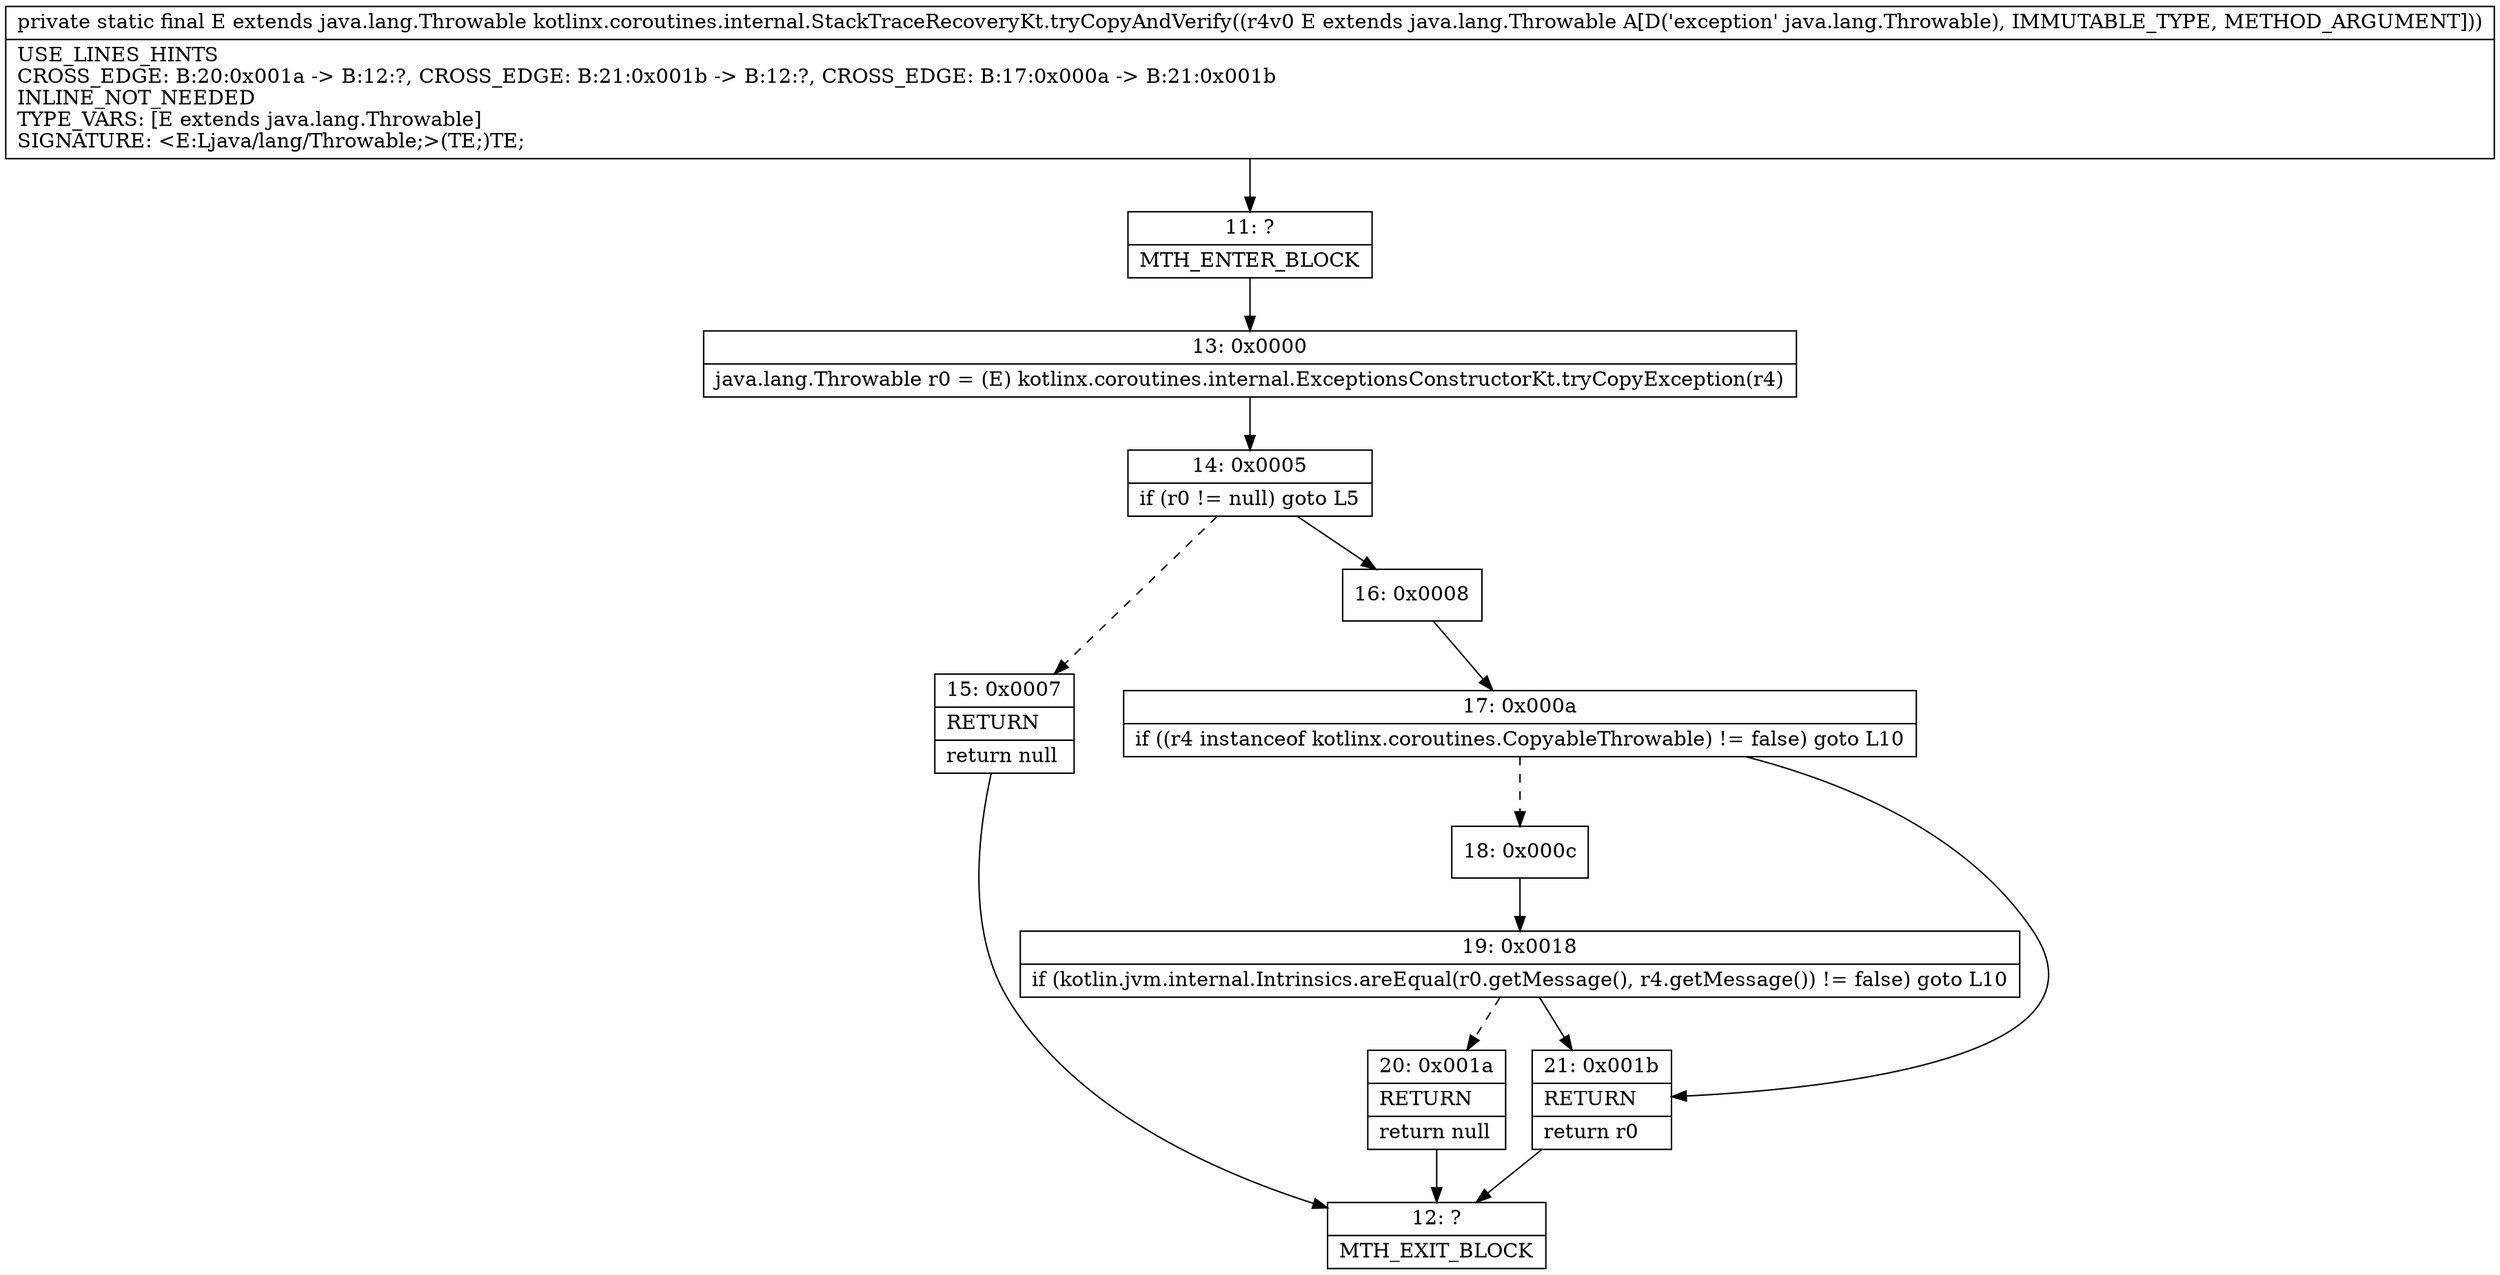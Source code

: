 digraph "CFG forkotlinx.coroutines.internal.StackTraceRecoveryKt.tryCopyAndVerify(Ljava\/lang\/Throwable;)Ljava\/lang\/Throwable;" {
Node_11 [shape=record,label="{11\:\ ?|MTH_ENTER_BLOCK\l}"];
Node_13 [shape=record,label="{13\:\ 0x0000|java.lang.Throwable r0 = (E) kotlinx.coroutines.internal.ExceptionsConstructorKt.tryCopyException(r4)\l}"];
Node_14 [shape=record,label="{14\:\ 0x0005|if (r0 != null) goto L5\l}"];
Node_15 [shape=record,label="{15\:\ 0x0007|RETURN\l|return null\l}"];
Node_12 [shape=record,label="{12\:\ ?|MTH_EXIT_BLOCK\l}"];
Node_16 [shape=record,label="{16\:\ 0x0008}"];
Node_17 [shape=record,label="{17\:\ 0x000a|if ((r4 instanceof kotlinx.coroutines.CopyableThrowable) != false) goto L10\l}"];
Node_18 [shape=record,label="{18\:\ 0x000c}"];
Node_19 [shape=record,label="{19\:\ 0x0018|if (kotlin.jvm.internal.Intrinsics.areEqual(r0.getMessage(), r4.getMessage()) != false) goto L10\l}"];
Node_20 [shape=record,label="{20\:\ 0x001a|RETURN\l|return null\l}"];
Node_21 [shape=record,label="{21\:\ 0x001b|RETURN\l|return r0\l}"];
MethodNode[shape=record,label="{private static final E extends java.lang.Throwable kotlinx.coroutines.internal.StackTraceRecoveryKt.tryCopyAndVerify((r4v0 E extends java.lang.Throwable A[D('exception' java.lang.Throwable), IMMUTABLE_TYPE, METHOD_ARGUMENT]))  | USE_LINES_HINTS\lCROSS_EDGE: B:20:0x001a \-\> B:12:?, CROSS_EDGE: B:21:0x001b \-\> B:12:?, CROSS_EDGE: B:17:0x000a \-\> B:21:0x001b\lINLINE_NOT_NEEDED\lTYPE_VARS: [E extends java.lang.Throwable]\lSIGNATURE: \<E:Ljava\/lang\/Throwable;\>(TE;)TE;\l}"];
MethodNode -> Node_11;Node_11 -> Node_13;
Node_13 -> Node_14;
Node_14 -> Node_15[style=dashed];
Node_14 -> Node_16;
Node_15 -> Node_12;
Node_16 -> Node_17;
Node_17 -> Node_18[style=dashed];
Node_17 -> Node_21;
Node_18 -> Node_19;
Node_19 -> Node_20[style=dashed];
Node_19 -> Node_21;
Node_20 -> Node_12;
Node_21 -> Node_12;
}

